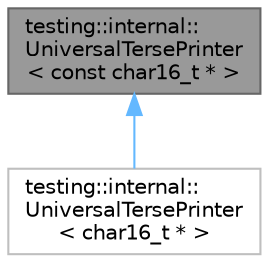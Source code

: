 digraph "testing::internal::UniversalTersePrinter&lt; const char16_t * &gt;"
{
 // LATEX_PDF_SIZE
  bgcolor="transparent";
  edge [fontname=Helvetica,fontsize=10,labelfontname=Helvetica,labelfontsize=10];
  node [fontname=Helvetica,fontsize=10,shape=box,height=0.2,width=0.4];
  Node1 [id="Node000001",label="testing::internal::\lUniversalTersePrinter\l\< const char16_t * \>",height=0.2,width=0.4,color="gray40", fillcolor="grey60", style="filled", fontcolor="black",tooltip=" "];
  Node1 -> Node2 [id="edge2_Node000001_Node000002",dir="back",color="steelblue1",style="solid",tooltip=" "];
  Node2 [id="Node000002",label="testing::internal::\lUniversalTersePrinter\l\< char16_t * \>",height=0.2,width=0.4,color="grey75", fillcolor="white", style="filled",URL="$classtesting_1_1internal_1_1_universal_terse_printer_3_01char16__t_01_5_01_4.html",tooltip=" "];
}
